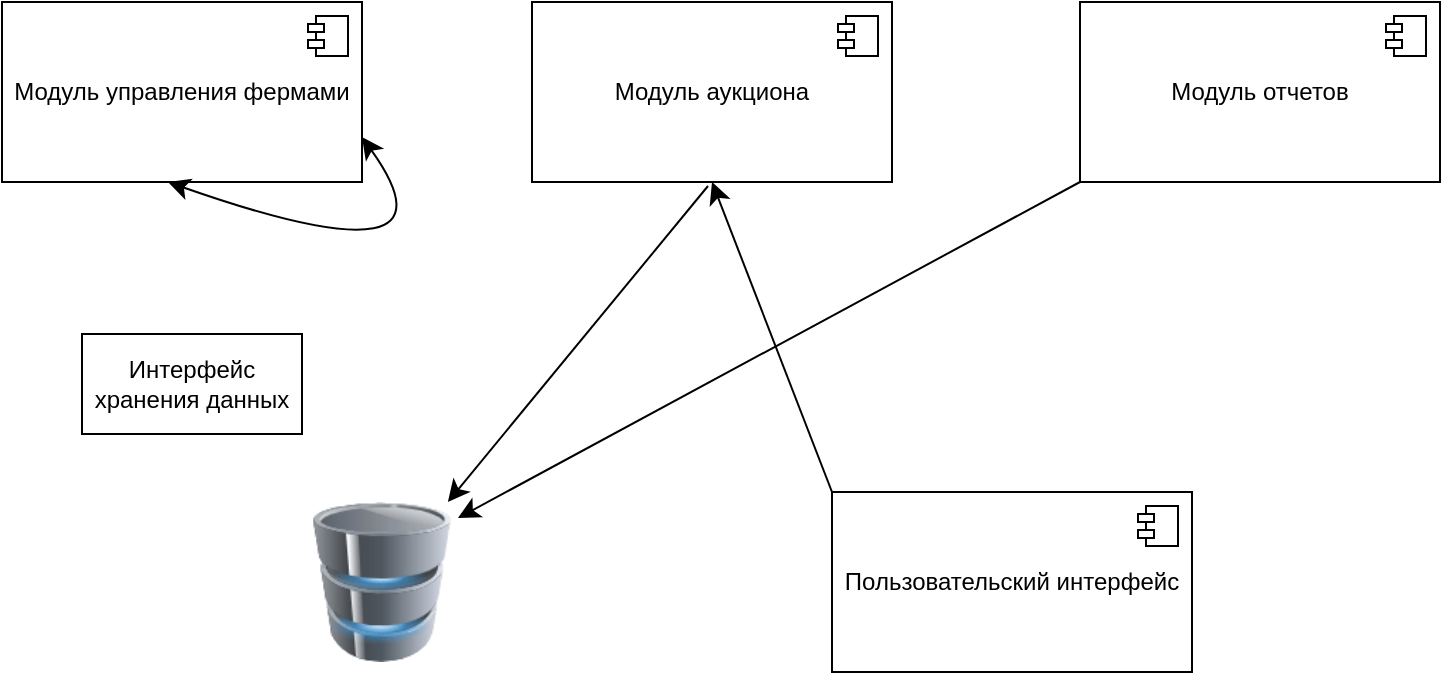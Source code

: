 <mxfile version="26.2.4">
  <diagram name="Страница — 1" id="3lagEggiWrBapjPdTss2">
    <mxGraphModel dx="1105" dy="1236" grid="0" gridSize="10" guides="1" tooltips="1" connect="1" arrows="1" fold="1" page="0" pageScale="1" pageWidth="827" pageHeight="1169" math="0" shadow="0">
      <root>
        <mxCell id="0" />
        <mxCell id="1" parent="0" />
        <mxCell id="qddge7Fq89VXhhM6PJzp-1" value="Модуль управления фермами" style="html=1;dropTarget=0;whiteSpace=wrap;" vertex="1" parent="1">
          <mxGeometry x="-98" y="-8" width="180" height="90" as="geometry" />
        </mxCell>
        <mxCell id="qddge7Fq89VXhhM6PJzp-2" value="" style="shape=module;jettyWidth=8;jettyHeight=4;" vertex="1" parent="qddge7Fq89VXhhM6PJzp-1">
          <mxGeometry x="1" width="20" height="20" relative="1" as="geometry">
            <mxPoint x="-27" y="7" as="offset" />
          </mxGeometry>
        </mxCell>
        <mxCell id="qddge7Fq89VXhhM6PJzp-3" value="Модуль аукциона" style="html=1;dropTarget=0;whiteSpace=wrap;" vertex="1" parent="1">
          <mxGeometry x="167" y="-8" width="180" height="90" as="geometry" />
        </mxCell>
        <mxCell id="qddge7Fq89VXhhM6PJzp-4" value="" style="shape=module;jettyWidth=8;jettyHeight=4;" vertex="1" parent="qddge7Fq89VXhhM6PJzp-3">
          <mxGeometry x="1" width="20" height="20" relative="1" as="geometry">
            <mxPoint x="-27" y="7" as="offset" />
          </mxGeometry>
        </mxCell>
        <mxCell id="qddge7Fq89VXhhM6PJzp-5" value="Модуль отчетов" style="html=1;dropTarget=0;whiteSpace=wrap;" vertex="1" parent="1">
          <mxGeometry x="441" y="-8" width="180" height="90" as="geometry" />
        </mxCell>
        <mxCell id="qddge7Fq89VXhhM6PJzp-6" value="" style="shape=module;jettyWidth=8;jettyHeight=4;" vertex="1" parent="qddge7Fq89VXhhM6PJzp-5">
          <mxGeometry x="1" width="20" height="20" relative="1" as="geometry">
            <mxPoint x="-27" y="7" as="offset" />
          </mxGeometry>
        </mxCell>
        <mxCell id="qddge7Fq89VXhhM6PJzp-9" value="Пользовательский интерфейс" style="html=1;dropTarget=0;whiteSpace=wrap;" vertex="1" parent="1">
          <mxGeometry x="317" y="237" width="180" height="90" as="geometry" />
        </mxCell>
        <mxCell id="qddge7Fq89VXhhM6PJzp-10" value="" style="shape=module;jettyWidth=8;jettyHeight=4;" vertex="1" parent="qddge7Fq89VXhhM6PJzp-9">
          <mxGeometry x="1" width="20" height="20" relative="1" as="geometry">
            <mxPoint x="-27" y="7" as="offset" />
          </mxGeometry>
        </mxCell>
        <mxCell id="qddge7Fq89VXhhM6PJzp-11" value="" style="image;html=1;image=img/lib/clip_art/computers/Database_128x128.png" vertex="1" parent="1">
          <mxGeometry x="52" y="242" width="80" height="80" as="geometry" />
        </mxCell>
        <mxCell id="qddge7Fq89VXhhM6PJzp-12" value="" style="endArrow=classic;html=1;rounded=0;fontSize=12;startSize=8;endSize=8;curved=1;exitX=0;exitY=0;exitDx=0;exitDy=0;entryX=0.5;entryY=1;entryDx=0;entryDy=0;" edge="1" parent="1" source="qddge7Fq89VXhhM6PJzp-9" target="qddge7Fq89VXhhM6PJzp-3">
          <mxGeometry width="50" height="50" relative="1" as="geometry">
            <mxPoint x="187" y="225" as="sourcePoint" />
            <mxPoint x="237" y="175" as="targetPoint" />
          </mxGeometry>
        </mxCell>
        <mxCell id="qddge7Fq89VXhhM6PJzp-13" value="" style="endArrow=classic;html=1;rounded=0;fontSize=12;startSize=8;endSize=8;curved=1;" edge="1" parent="1" target="qddge7Fq89VXhhM6PJzp-11">
          <mxGeometry width="50" height="50" relative="1" as="geometry">
            <mxPoint x="255" y="84" as="sourcePoint" />
            <mxPoint x="237" y="175" as="targetPoint" />
          </mxGeometry>
        </mxCell>
        <mxCell id="qddge7Fq89VXhhM6PJzp-14" value="" style="endArrow=classic;html=1;rounded=0;fontSize=12;startSize=8;endSize=8;curved=1;exitX=0;exitY=1;exitDx=0;exitDy=0;entryX=0.975;entryY=0.1;entryDx=0;entryDy=0;entryPerimeter=0;" edge="1" parent="1" source="qddge7Fq89VXhhM6PJzp-5" target="qddge7Fq89VXhhM6PJzp-11">
          <mxGeometry width="50" height="50" relative="1" as="geometry">
            <mxPoint x="187" y="225" as="sourcePoint" />
            <mxPoint x="237" y="175" as="targetPoint" />
          </mxGeometry>
        </mxCell>
        <mxCell id="qddge7Fq89VXhhM6PJzp-15" value="" style="endArrow=classic;startArrow=classic;html=1;rounded=0;fontSize=12;startSize=8;endSize=8;curved=1;exitX=0.461;exitY=1;exitDx=0;exitDy=0;exitPerimeter=0;entryX=1;entryY=0.75;entryDx=0;entryDy=0;" edge="1" parent="1" source="qddge7Fq89VXhhM6PJzp-1" target="qddge7Fq89VXhhM6PJzp-1">
          <mxGeometry width="50" height="50" relative="1" as="geometry">
            <mxPoint x="187" y="225" as="sourcePoint" />
            <mxPoint x="-15" y="168" as="targetPoint" />
            <Array as="points">
              <mxPoint x="136" y="135" />
            </Array>
          </mxGeometry>
        </mxCell>
        <mxCell id="qddge7Fq89VXhhM6PJzp-16" value="Интерфейс хранения данных" style="html=1;whiteSpace=wrap;" vertex="1" parent="1">
          <mxGeometry x="-58" y="158" width="110" height="50" as="geometry" />
        </mxCell>
      </root>
    </mxGraphModel>
  </diagram>
</mxfile>
